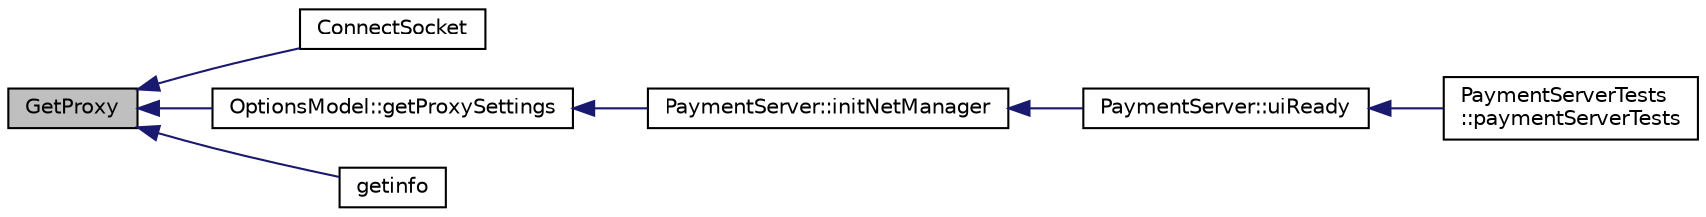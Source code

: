 digraph "GetProxy"
{
  edge [fontname="Helvetica",fontsize="10",labelfontname="Helvetica",labelfontsize="10"];
  node [fontname="Helvetica",fontsize="10",shape=record];
  rankdir="LR";
  Node20 [label="GetProxy",height=0.2,width=0.4,color="black", fillcolor="grey75", style="filled", fontcolor="black"];
  Node20 -> Node21 [dir="back",color="midnightblue",fontsize="10",style="solid",fontname="Helvetica"];
  Node21 [label="ConnectSocket",height=0.2,width=0.4,color="black", fillcolor="white", style="filled",URL="$netbase_8h.html#a82264c36c474ed2eee9093db72076910"];
  Node20 -> Node22 [dir="back",color="midnightblue",fontsize="10",style="solid",fontname="Helvetica"];
  Node22 [label="OptionsModel::getProxySettings",height=0.2,width=0.4,color="black", fillcolor="white", style="filled",URL="$class_options_model.html#a0fa582a801df3753c2c50840c40bb350"];
  Node22 -> Node23 [dir="back",color="midnightblue",fontsize="10",style="solid",fontname="Helvetica"];
  Node23 [label="PaymentServer::initNetManager",height=0.2,width=0.4,color="black", fillcolor="white", style="filled",URL="$class_payment_server.html#a2f94f2c3e12d03199870e17008535302"];
  Node23 -> Node24 [dir="back",color="midnightblue",fontsize="10",style="solid",fontname="Helvetica"];
  Node24 [label="PaymentServer::uiReady",height=0.2,width=0.4,color="black", fillcolor="white", style="filled",URL="$class_payment_server.html#abb6c65fabbf97ba95381997ca9cd6993"];
  Node24 -> Node25 [dir="back",color="midnightblue",fontsize="10",style="solid",fontname="Helvetica"];
  Node25 [label="PaymentServerTests\l::paymentServerTests",height=0.2,width=0.4,color="black", fillcolor="white", style="filled",URL="$class_payment_server_tests.html#a82c8a7437bfc26c28619b954a5ee8cad"];
  Node20 -> Node26 [dir="back",color="midnightblue",fontsize="10",style="solid",fontname="Helvetica"];
  Node26 [label="getinfo",height=0.2,width=0.4,color="black", fillcolor="white", style="filled",URL="$rpcmisc_8cpp.html#a70335b93783d51e48d276a1e08bd721a"];
}
